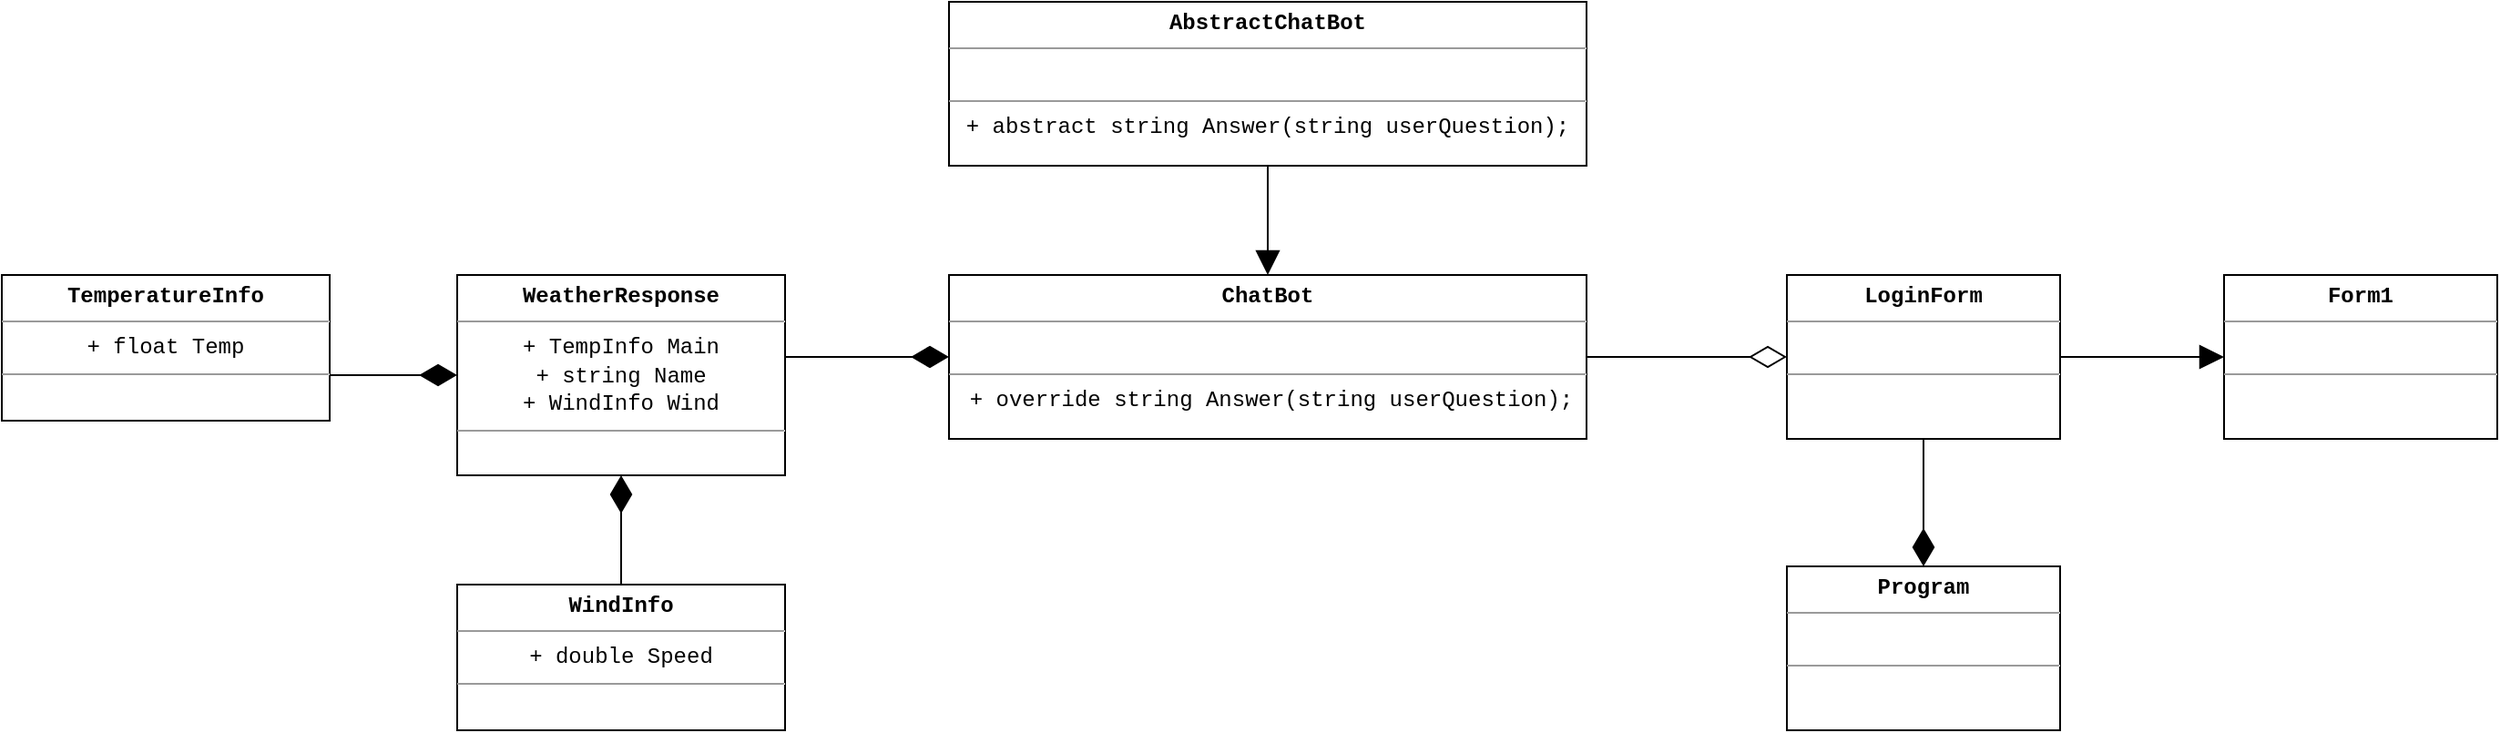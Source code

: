 <mxfile version="13.3.1" type="device"><diagram id="kvm84VGOjQNTF39isT1A" name="Страница 1"><mxGraphModel dx="2598" dy="964" grid="1" gridSize="10" guides="1" tooltips="1" connect="1" arrows="1" fold="1" page="0" pageScale="1" pageWidth="827" pageHeight="1169" math="0" shadow="0"><root><mxCell id="0"/><mxCell id="1" parent="0"/><mxCell id="lAgYNrEpFJ8TQG6eiaLK-3" style="edgeStyle=orthogonalEdgeStyle;rounded=0;orthogonalLoop=1;jettySize=auto;html=1;entryX=0.5;entryY=0;entryDx=0;entryDy=0;strokeWidth=1;endArrow=block;endFill=1;endSize=11;" parent="1" source="lAgYNrEpFJ8TQG6eiaLK-1" target="lAgYNrEpFJ8TQG6eiaLK-2" edge="1"><mxGeometry relative="1" as="geometry"/></mxCell><mxCell id="lAgYNrEpFJ8TQG6eiaLK-1" value="&lt;p style=&quot;margin: 4px 0px 0px&quot;&gt;&lt;font face=&quot;Courier New&quot;&gt;&lt;b&gt;AbstractChatBot&lt;/b&gt;&lt;br&gt;&lt;/font&gt;&lt;/p&gt;&lt;hr size=&quot;1&quot;&gt;&lt;p style=&quot;margin: 0px 0px 0px 4px&quot;&gt;&lt;font face=&quot;Courier New&quot;&gt;&lt;br&gt;&lt;/font&gt;&lt;/p&gt;&lt;hr size=&quot;1&quot;&gt;&lt;font face=&quot;Courier New&quot;&gt;+ abstract&amp;nbsp;&lt;/font&gt;&lt;span style=&quot;font-family: &amp;#34;courier new&amp;#34;&quot;&gt;string Answer(string userQuestion);&lt;/span&gt;&lt;font face=&quot;Courier New&quot;&gt;&lt;br&gt;&lt;/font&gt;" style="verticalAlign=top;align=center;overflow=fill;fontSize=12;fontFamily=Helvetica;html=1;" parent="1" vertex="1"><mxGeometry x="80" y="50" width="350" height="90" as="geometry"/></mxCell><mxCell id="lAgYNrEpFJ8TQG6eiaLK-37" style="edgeStyle=orthogonalEdgeStyle;rounded=0;orthogonalLoop=1;jettySize=auto;html=1;startArrow=none;startFill=0;startSize=18;endArrow=diamondThin;endFill=0;endSize=18;strokeWidth=1;entryX=0;entryY=0.5;entryDx=0;entryDy=0;" parent="1" source="lAgYNrEpFJ8TQG6eiaLK-2" target="lAgYNrEpFJ8TQG6eiaLK-6" edge="1"><mxGeometry relative="1" as="geometry"><Array as="points"><mxPoint x="500" y="245"/><mxPoint x="500" y="245"/></Array><mxPoint x="510" y="510" as="targetPoint"/></mxGeometry></mxCell><mxCell id="lAgYNrEpFJ8TQG6eiaLK-2" value="&lt;p style=&quot;margin: 4px 0px 0px&quot;&gt;&lt;b style=&quot;font-family: &amp;#34;courier new&amp;#34;&quot;&gt;ChatBot&lt;/b&gt;&lt;br&gt;&lt;/p&gt;&lt;hr size=&quot;1&quot;&gt;&lt;p style=&quot;margin: 0px 0px 0px 4px&quot;&gt;&lt;font face=&quot;Courier New&quot;&gt;&lt;br&gt;&lt;/font&gt;&lt;/p&gt;&lt;hr size=&quot;1&quot;&gt;&lt;p style=&quot;margin: 0px 0px 0px 4px&quot;&gt;&lt;font face=&quot;Courier New&quot;&gt;+ override string Answer(string userQuestion);&lt;/font&gt;&lt;br&gt;&lt;/p&gt;" style="verticalAlign=top;align=center;overflow=fill;fontSize=12;fontFamily=Helvetica;html=1;" parent="1" vertex="1"><mxGeometry x="80" y="200" width="350" height="90" as="geometry"/></mxCell><mxCell id="lAgYNrEpFJ8TQG6eiaLK-4" value="&lt;p style=&quot;margin: 4px 0px 0px&quot;&gt;&lt;font face=&quot;Courier New&quot;&gt;&lt;b&gt;Form1&lt;/b&gt;&lt;/font&gt;&lt;/p&gt;&lt;hr size=&quot;1&quot;&gt;&lt;p style=&quot;margin: 0px 0px 0px 4px&quot;&gt;&lt;font face=&quot;Courier New&quot;&gt;&lt;br&gt;&lt;/font&gt;&lt;/p&gt;&lt;hr size=&quot;1&quot;&gt;&lt;font face=&quot;Courier New&quot;&gt;&lt;br&gt;&lt;/font&gt;" style="verticalAlign=top;align=center;overflow=fill;fontSize=12;fontFamily=Helvetica;html=1;" parent="1" vertex="1"><mxGeometry x="780" y="200" width="150" height="90" as="geometry"/></mxCell><mxCell id="lAgYNrEpFJ8TQG6eiaLK-18" style="edgeStyle=orthogonalEdgeStyle;rounded=0;orthogonalLoop=1;jettySize=auto;html=1;entryX=0;entryY=0.5;entryDx=0;entryDy=0;endArrow=block;endFill=1;endSize=11;strokeWidth=1;exitX=1;exitY=0.5;exitDx=0;exitDy=0;" parent="1" source="lAgYNrEpFJ8TQG6eiaLK-6" target="lAgYNrEpFJ8TQG6eiaLK-4" edge="1"><mxGeometry relative="1" as="geometry"><Array as="points"><mxPoint x="730" y="245"/><mxPoint x="730" y="245"/></Array></mxGeometry></mxCell><mxCell id="lAgYNrEpFJ8TQG6eiaLK-6" value="&lt;p style=&quot;margin: 4px 0px 0px&quot;&gt;&lt;font face=&quot;Courier New&quot;&gt;&lt;b&gt;LoginForm&lt;/b&gt;&lt;/font&gt;&lt;/p&gt;&lt;hr size=&quot;1&quot;&gt;&lt;p style=&quot;margin: 0px 0px 0px 4px&quot;&gt;&lt;font face=&quot;Courier New&quot;&gt;&lt;br&gt;&lt;/font&gt;&lt;/p&gt;&lt;hr size=&quot;1&quot;&gt;&lt;font face=&quot;Courier New&quot;&gt;&lt;br&gt;&lt;/font&gt;" style="verticalAlign=top;align=center;overflow=fill;fontSize=12;fontFamily=Helvetica;html=1;" parent="1" vertex="1"><mxGeometry x="540" y="200" width="150" height="90" as="geometry"/></mxCell><mxCell id="lAgYNrEpFJ8TQG6eiaLK-34" style="edgeStyle=orthogonalEdgeStyle;rounded=0;orthogonalLoop=1;jettySize=auto;html=1;entryX=0;entryY=0.5;entryDx=0;entryDy=0;startArrow=none;startFill=0;startSize=18;endArrow=diamondThin;endFill=1;endSize=18;strokeWidth=1;" parent="1" source="lAgYNrEpFJ8TQG6eiaLK-24" target="lAgYNrEpFJ8TQG6eiaLK-2" edge="1"><mxGeometry relative="1" as="geometry"><Array as="points"><mxPoint x="10" y="245"/><mxPoint x="10" y="245"/></Array></mxGeometry></mxCell><mxCell id="lAgYNrEpFJ8TQG6eiaLK-24" value="&lt;p style=&quot;margin: 4px 0px 0px&quot;&gt;&lt;font face=&quot;Courier New&quot;&gt;&lt;b&gt;WeatherResponse&lt;/b&gt;&lt;/font&gt;&lt;br&gt;&lt;/p&gt;&lt;hr size=&quot;1&quot;&gt;&lt;p style=&quot;margin: 0px 0px 0px 4px&quot;&gt;&lt;/p&gt;&lt;font face=&quot;Courier New&quot;&gt;+ TempInfo Main&lt;br&gt;+ string Name&lt;br&gt;+ WindInfo Wind&lt;br&gt;&lt;/font&gt;&lt;hr size=&quot;1&quot;&gt;&lt;font face=&quot;Courier New&quot;&gt;&lt;br&gt;&lt;/font&gt;" style="verticalAlign=top;align=center;overflow=fill;fontSize=12;fontFamily=Helvetica;html=1;" parent="1" vertex="1"><mxGeometry x="-190" y="200" width="180" height="110" as="geometry"/></mxCell><mxCell id="lAgYNrEpFJ8TQG6eiaLK-27" style="edgeStyle=orthogonalEdgeStyle;rounded=0;orthogonalLoop=1;jettySize=auto;html=1;entryX=0;entryY=0.5;entryDx=0;entryDy=0;endArrow=diamondThin;endFill=1;endSize=18;strokeWidth=1;" parent="1" source="lAgYNrEpFJ8TQG6eiaLK-25" target="lAgYNrEpFJ8TQG6eiaLK-24" edge="1"><mxGeometry relative="1" as="geometry"><Array as="points"><mxPoint x="-240" y="255"/><mxPoint x="-240" y="255"/></Array></mxGeometry></mxCell><mxCell id="lAgYNrEpFJ8TQG6eiaLK-25" value="&lt;p style=&quot;margin: 4px 0px 0px&quot;&gt;&lt;font face=&quot;Courier New&quot;&gt;&lt;b&gt;TemperatureInfo&lt;/b&gt;&lt;/font&gt;&lt;br&gt;&lt;/p&gt;&lt;hr size=&quot;1&quot;&gt;&lt;p style=&quot;margin: 0px 0px 0px 4px&quot;&gt;&lt;/p&gt;&lt;font face=&quot;Courier New&quot;&gt;+ float Temp&lt;br&gt;&lt;/font&gt;&lt;hr size=&quot;1&quot;&gt;&lt;font face=&quot;Courier New&quot;&gt;&lt;br&gt;&lt;/font&gt;" style="verticalAlign=top;align=center;overflow=fill;fontSize=12;fontFamily=Helvetica;html=1;" parent="1" vertex="1"><mxGeometry x="-440" y="200" width="180" height="80" as="geometry"/></mxCell><mxCell id="lAgYNrEpFJ8TQG6eiaLK-28" style="edgeStyle=orthogonalEdgeStyle;rounded=0;orthogonalLoop=1;jettySize=auto;html=1;entryX=0.5;entryY=1;entryDx=0;entryDy=0;endArrow=diamondThin;endFill=1;endSize=18;strokeWidth=1;exitX=0.5;exitY=0;exitDx=0;exitDy=0;" parent="1" source="lAgYNrEpFJ8TQG6eiaLK-26" target="lAgYNrEpFJ8TQG6eiaLK-24" edge="1"><mxGeometry relative="1" as="geometry"><Array as="points"><mxPoint x="-100" y="340"/><mxPoint x="-100" y="340"/></Array></mxGeometry></mxCell><mxCell id="lAgYNrEpFJ8TQG6eiaLK-26" value="&lt;p style=&quot;margin: 4px 0px 0px&quot;&gt;&lt;font face=&quot;Courier New&quot;&gt;&lt;b&gt;WindInfo&lt;/b&gt;&lt;/font&gt;&lt;br&gt;&lt;/p&gt;&lt;hr size=&quot;1&quot;&gt;&lt;p style=&quot;margin: 0px 0px 0px 4px&quot;&gt;&lt;/p&gt;&lt;font face=&quot;Courier New&quot;&gt;+ double Speed&lt;br&gt;&lt;/font&gt;&lt;hr size=&quot;1&quot;&gt;&lt;font face=&quot;Courier New&quot;&gt;&lt;br&gt;&lt;/font&gt;" style="verticalAlign=top;align=center;overflow=fill;fontSize=12;fontFamily=Helvetica;html=1;" parent="1" vertex="1"><mxGeometry x="-190" y="370" width="180" height="80" as="geometry"/></mxCell><mxCell id="lAgYNrEpFJ8TQG6eiaLK-30" style="edgeStyle=orthogonalEdgeStyle;rounded=0;orthogonalLoop=1;jettySize=auto;html=1;entryX=0.5;entryY=1;entryDx=0;entryDy=0;endArrow=none;endFill=0;endSize=18;strokeWidth=1;startArrow=diamondThin;startFill=1;startSize=18;" parent="1" source="lAgYNrEpFJ8TQG6eiaLK-29" target="lAgYNrEpFJ8TQG6eiaLK-6" edge="1"><mxGeometry relative="1" as="geometry"><Array as="points"><mxPoint x="615" y="310"/><mxPoint x="615" y="310"/></Array></mxGeometry></mxCell><mxCell id="lAgYNrEpFJ8TQG6eiaLK-29" value="&lt;p style=&quot;margin: 4px 0px 0px&quot;&gt;&lt;font face=&quot;Courier New&quot;&gt;&lt;b&gt;Program&lt;/b&gt;&lt;/font&gt;&lt;/p&gt;&lt;hr size=&quot;1&quot;&gt;&lt;p style=&quot;margin: 0px 0px 0px 4px&quot;&gt;&lt;font face=&quot;Courier New&quot;&gt;&lt;br&gt;&lt;/font&gt;&lt;/p&gt;&lt;hr size=&quot;1&quot;&gt;&lt;font face=&quot;Courier New&quot;&gt;&lt;br&gt;&lt;/font&gt;" style="verticalAlign=top;align=center;overflow=fill;fontSize=12;fontFamily=Helvetica;html=1;" parent="1" vertex="1"><mxGeometry x="540" y="360" width="150" height="90" as="geometry"/></mxCell></root></mxGraphModel></diagram></mxfile>